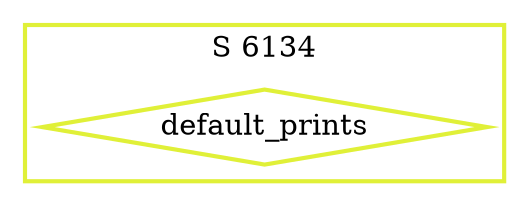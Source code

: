 digraph G {
  ratio=0.500000;
  "UV default_prints (6134)" [shape=diamond, label="default_prints",
                              color="#E0F038", style=bold];
  
  subgraph cluster_6134 { label="S 6134";
    color="#E0F038";
    style=bold;
    "UV default_prints (6134)"; };
  
  
  }